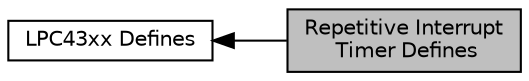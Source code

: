 digraph "Repetitive Interrupt Timer Defines"
{
  edge [fontname="Helvetica",fontsize="10",labelfontname="Helvetica",labelfontsize="10"];
  node [fontname="Helvetica",fontsize="10",shape=record];
  rankdir=LR;
  Node1 [label="LPC43xx Defines",height=0.2,width=0.4,color="black", fillcolor="white", style="filled",URL="$group__LPC43xx__defines.html",tooltip="Defined Constants and Types for the LPC43xx series. "];
  Node0 [label="Repetitive Interrupt\l Timer Defines",height=0.2,width=0.4,color="black", fillcolor="grey75", style="filled", fontcolor="black"];
  Node1->Node0 [shape=plaintext, dir="back", style="solid"];
}
